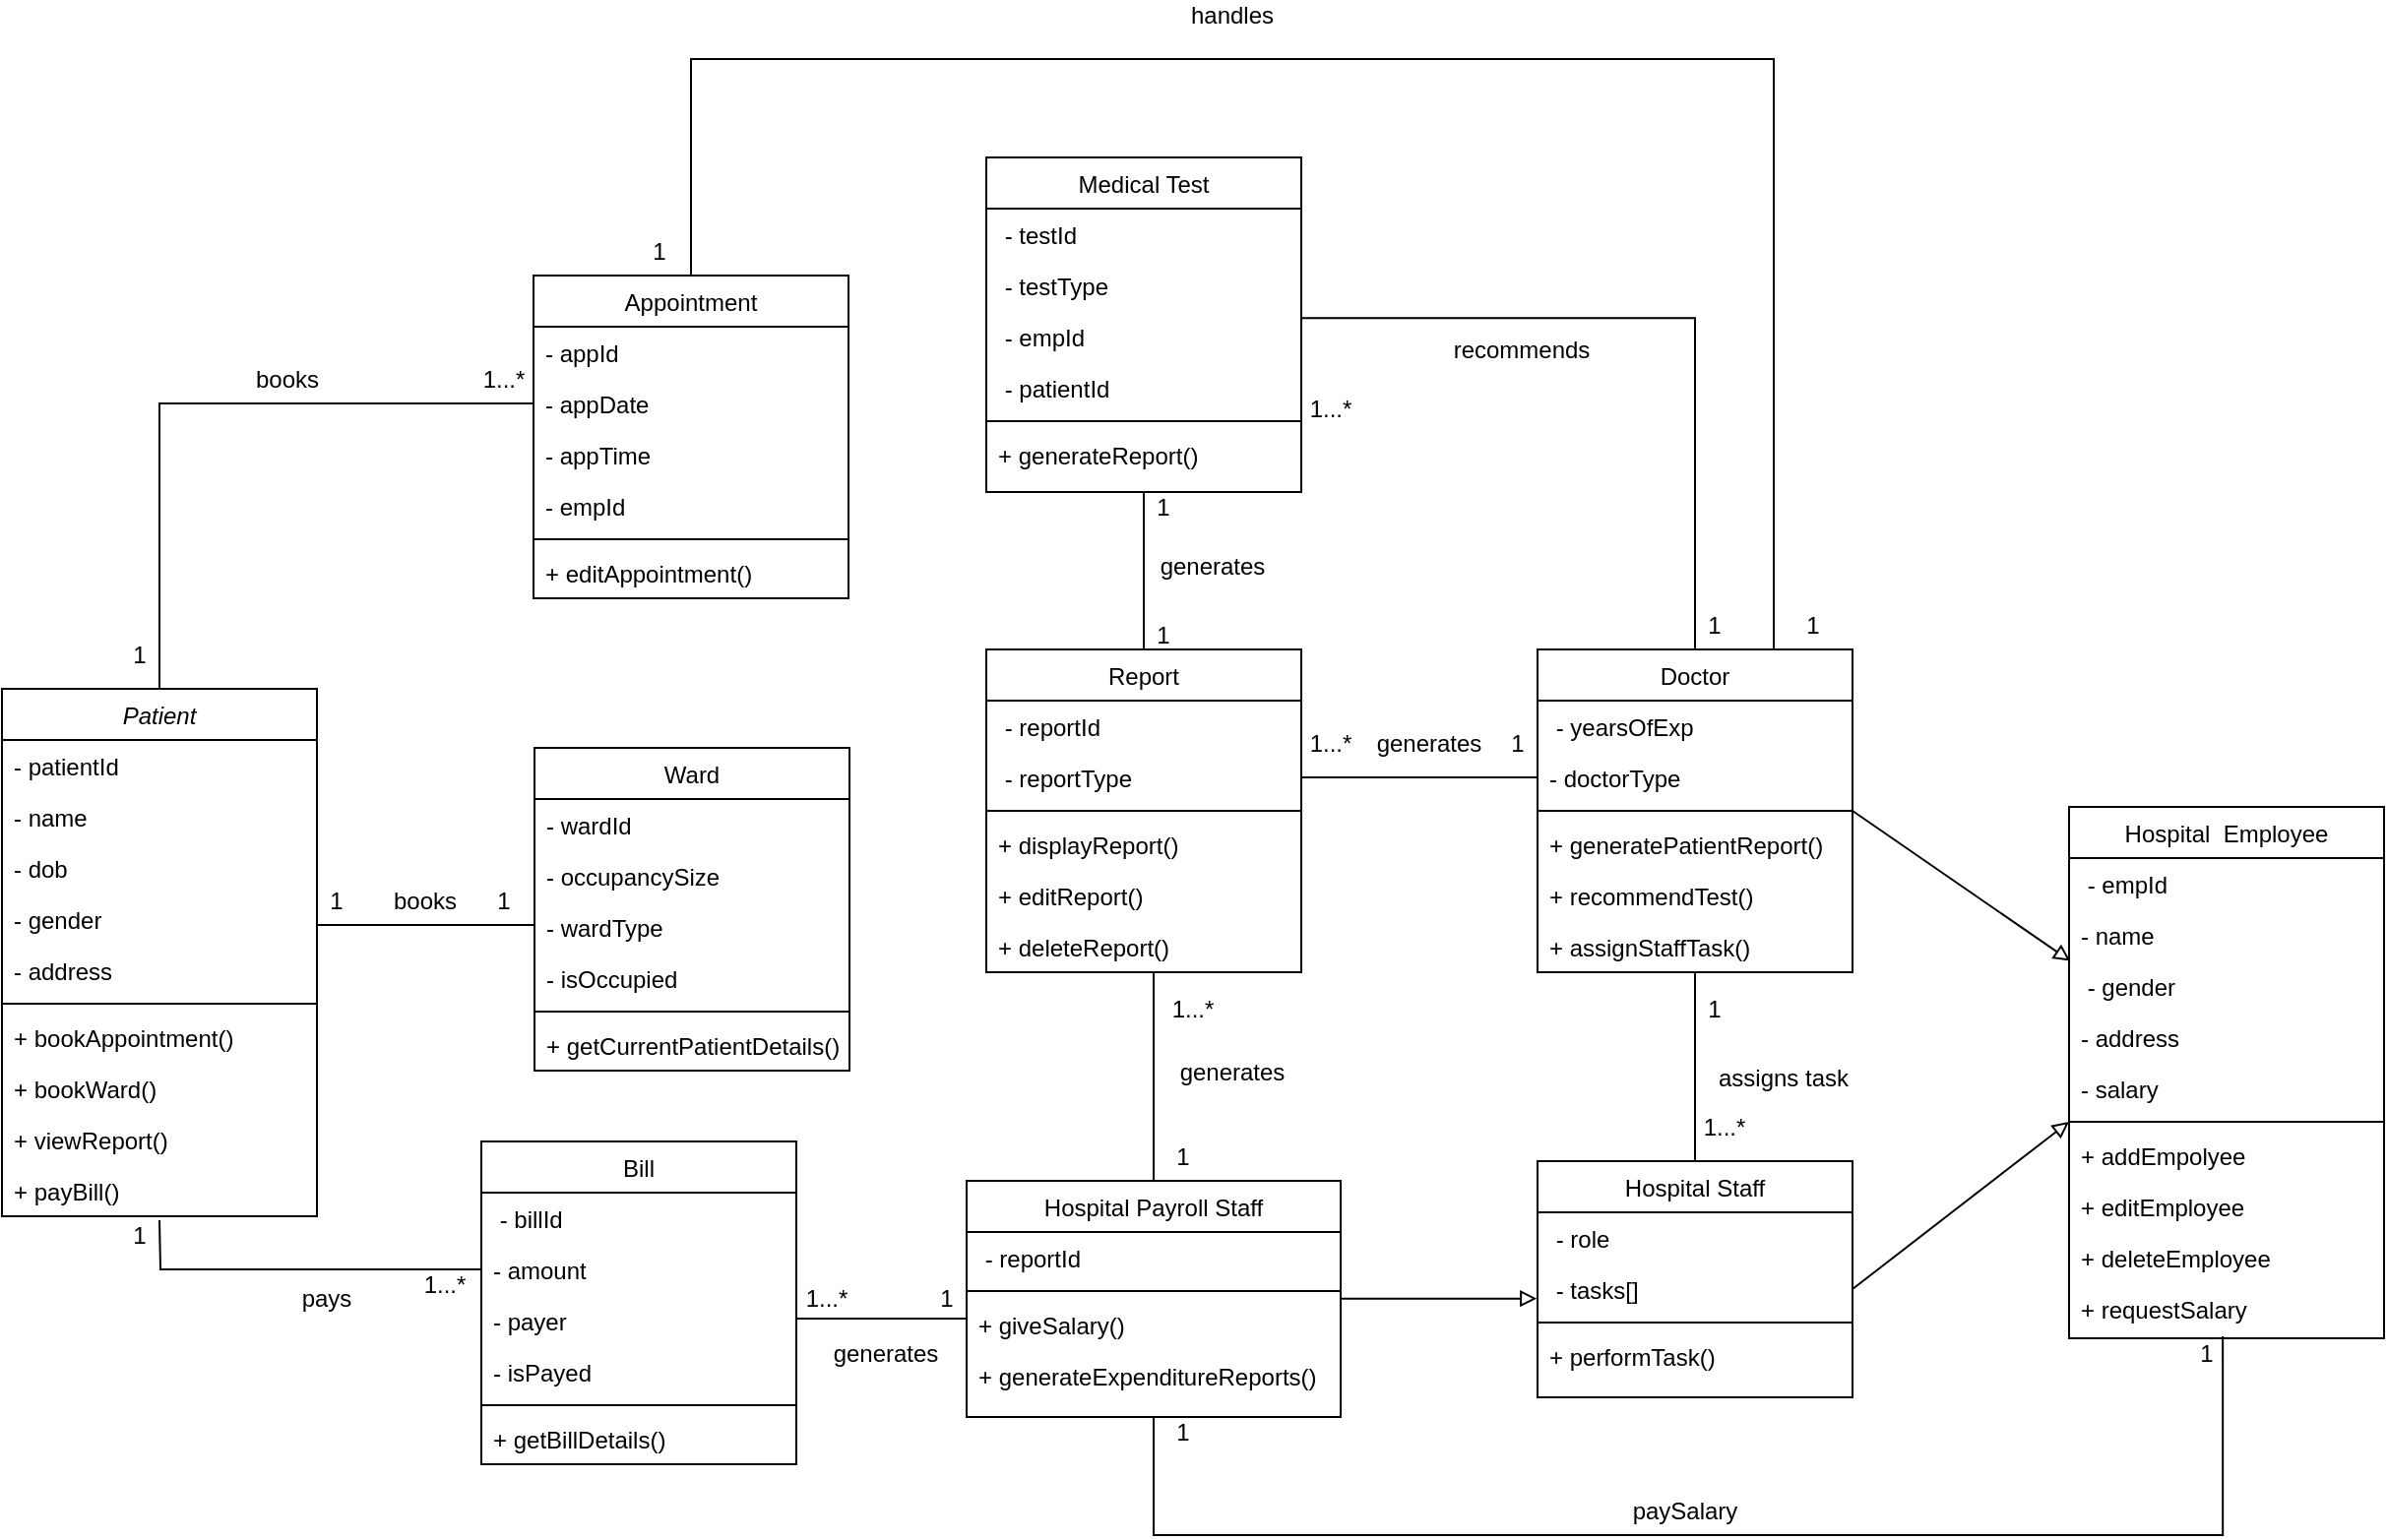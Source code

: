 <mxfile version="19.0.3" type="device"><diagram id="C5RBs43oDa-KdzZeNtuy" name="Page-1"><mxGraphModel dx="1221" dy="1933" grid="1" gridSize="10" guides="1" tooltips="1" connect="1" arrows="1" fold="1" page="1" pageScale="1" pageWidth="827" pageHeight="1169" math="0" shadow="0"><root><mxCell id="WIyWlLk6GJQsqaUBKTNV-0"/><mxCell id="WIyWlLk6GJQsqaUBKTNV-1" parent="WIyWlLk6GJQsqaUBKTNV-0"/><mxCell id="YgAnvB1Ti10uKO-X6oO7-126" value="" style="edgeStyle=orthogonalEdgeStyle;rounded=0;orthogonalLoop=1;jettySize=auto;html=1;endArrow=none;endFill=0;entryX=0;entryY=0.5;entryDx=0;entryDy=0;" parent="WIyWlLk6GJQsqaUBKTNV-1" source="zkfFHV4jXpPFQw0GAbJ--0" target="YgAnvB1Ti10uKO-X6oO7-118" edge="1"><mxGeometry relative="1" as="geometry"><mxPoint x="150.0" y="-94" as="targetPoint"/></mxGeometry></mxCell><mxCell id="zkfFHV4jXpPFQw0GAbJ--0" value="Patient" style="swimlane;fontStyle=2;align=center;verticalAlign=top;childLayout=stackLayout;horizontal=1;startSize=26;horizontalStack=0;resizeParent=1;resizeLast=0;collapsible=1;marginBottom=0;rounded=0;shadow=0;strokeWidth=1;" parent="WIyWlLk6GJQsqaUBKTNV-1" vertex="1"><mxGeometry x="70" y="90" width="160" height="268" as="geometry"><mxRectangle x="230" y="140" width="160" height="26" as="alternateBounds"/></mxGeometry></mxCell><mxCell id="zkfFHV4jXpPFQw0GAbJ--1" value="- patientId" style="text;align=left;verticalAlign=top;spacingLeft=4;spacingRight=4;overflow=hidden;rotatable=0;points=[[0,0.5],[1,0.5]];portConstraint=eastwest;" parent="zkfFHV4jXpPFQw0GAbJ--0" vertex="1"><mxGeometry y="26" width="160" height="26" as="geometry"/></mxCell><mxCell id="zkfFHV4jXpPFQw0GAbJ--2" value="- name" style="text;align=left;verticalAlign=top;spacingLeft=4;spacingRight=4;overflow=hidden;rotatable=0;points=[[0,0.5],[1,0.5]];portConstraint=eastwest;rounded=0;shadow=0;html=0;" parent="zkfFHV4jXpPFQw0GAbJ--0" vertex="1"><mxGeometry y="52" width="160" height="26" as="geometry"/></mxCell><mxCell id="zkfFHV4jXpPFQw0GAbJ--3" value="- dob" style="text;align=left;verticalAlign=top;spacingLeft=4;spacingRight=4;overflow=hidden;rotatable=0;points=[[0,0.5],[1,0.5]];portConstraint=eastwest;rounded=0;shadow=0;html=0;" parent="zkfFHV4jXpPFQw0GAbJ--0" vertex="1"><mxGeometry y="78" width="160" height="26" as="geometry"/></mxCell><mxCell id="YgAnvB1Ti10uKO-X6oO7-41" value="- gender" style="text;align=left;verticalAlign=top;spacingLeft=4;spacingRight=4;overflow=hidden;rotatable=0;points=[[0,0.5],[1,0.5]];portConstraint=eastwest;rounded=0;shadow=0;html=0;" parent="zkfFHV4jXpPFQw0GAbJ--0" vertex="1"><mxGeometry y="104" width="160" height="26" as="geometry"/></mxCell><mxCell id="YgAnvB1Ti10uKO-X6oO7-42" value="- address" style="text;align=left;verticalAlign=top;spacingLeft=4;spacingRight=4;overflow=hidden;rotatable=0;points=[[0,0.5],[1,0.5]];portConstraint=eastwest;rounded=0;shadow=0;html=0;" parent="zkfFHV4jXpPFQw0GAbJ--0" vertex="1"><mxGeometry y="130" width="160" height="26" as="geometry"/></mxCell><mxCell id="zkfFHV4jXpPFQw0GAbJ--4" value="" style="line;html=1;strokeWidth=1;align=left;verticalAlign=middle;spacingTop=-1;spacingLeft=3;spacingRight=3;rotatable=0;labelPosition=right;points=[];portConstraint=eastwest;" parent="zkfFHV4jXpPFQw0GAbJ--0" vertex="1"><mxGeometry y="156" width="160" height="8" as="geometry"/></mxCell><mxCell id="zkfFHV4jXpPFQw0GAbJ--5" value="+ bookAppointment()" style="text;align=left;verticalAlign=top;spacingLeft=4;spacingRight=4;overflow=hidden;rotatable=0;points=[[0,0.5],[1,0.5]];portConstraint=eastwest;" parent="zkfFHV4jXpPFQw0GAbJ--0" vertex="1"><mxGeometry y="164" width="160" height="26" as="geometry"/></mxCell><mxCell id="YgAnvB1Ti10uKO-X6oO7-43" value="+ bookWard()" style="text;align=left;verticalAlign=top;spacingLeft=4;spacingRight=4;overflow=hidden;rotatable=0;points=[[0,0.5],[1,0.5]];portConstraint=eastwest;" parent="zkfFHV4jXpPFQw0GAbJ--0" vertex="1"><mxGeometry y="190" width="160" height="26" as="geometry"/></mxCell><mxCell id="YgAnvB1Ti10uKO-X6oO7-44" value="+ viewReport()" style="text;align=left;verticalAlign=top;spacingLeft=4;spacingRight=4;overflow=hidden;rotatable=0;points=[[0,0.5],[1,0.5]];portConstraint=eastwest;" parent="zkfFHV4jXpPFQw0GAbJ--0" vertex="1"><mxGeometry y="216" width="160" height="26" as="geometry"/></mxCell><mxCell id="YgAnvB1Ti10uKO-X6oO7-45" value="+ payBill()" style="text;align=left;verticalAlign=top;spacingLeft=4;spacingRight=4;overflow=hidden;rotatable=0;points=[[0,0.5],[1,0.5]];portConstraint=eastwest;" parent="zkfFHV4jXpPFQw0GAbJ--0" vertex="1"><mxGeometry y="242" width="160" height="26" as="geometry"/></mxCell><mxCell id="zkfFHV4jXpPFQw0GAbJ--13" value="Ward" style="swimlane;fontStyle=0;align=center;verticalAlign=top;childLayout=stackLayout;horizontal=1;startSize=26;horizontalStack=0;resizeParent=1;resizeLast=0;collapsible=1;marginBottom=0;rounded=0;shadow=0;strokeWidth=1;" parent="WIyWlLk6GJQsqaUBKTNV-1" vertex="1"><mxGeometry x="340.5" y="120" width="160" height="164" as="geometry"><mxRectangle x="340" y="380" width="170" height="26" as="alternateBounds"/></mxGeometry></mxCell><mxCell id="YgAnvB1Ti10uKO-X6oO7-46" value="- wardId" style="text;align=left;verticalAlign=top;spacingLeft=4;spacingRight=4;overflow=hidden;rotatable=0;points=[[0,0.5],[1,0.5]];portConstraint=eastwest;" parent="zkfFHV4jXpPFQw0GAbJ--13" vertex="1"><mxGeometry y="26" width="160" height="26" as="geometry"/></mxCell><mxCell id="zkfFHV4jXpPFQw0GAbJ--14" value="- occupancySize" style="text;align=left;verticalAlign=top;spacingLeft=4;spacingRight=4;overflow=hidden;rotatable=0;points=[[0,0.5],[1,0.5]];portConstraint=eastwest;" parent="zkfFHV4jXpPFQw0GAbJ--13" vertex="1"><mxGeometry y="52" width="160" height="26" as="geometry"/></mxCell><mxCell id="YgAnvB1Ti10uKO-X6oO7-47" value="- wardType" style="text;align=left;verticalAlign=top;spacingLeft=4;spacingRight=4;overflow=hidden;rotatable=0;points=[[0,0.5],[1,0.5]];portConstraint=eastwest;" parent="zkfFHV4jXpPFQw0GAbJ--13" vertex="1"><mxGeometry y="78" width="160" height="26" as="geometry"/></mxCell><mxCell id="YgAnvB1Ti10uKO-X6oO7-48" value="- isOccupied" style="text;align=left;verticalAlign=top;spacingLeft=4;spacingRight=4;overflow=hidden;rotatable=0;points=[[0,0.5],[1,0.5]];portConstraint=eastwest;" parent="zkfFHV4jXpPFQw0GAbJ--13" vertex="1"><mxGeometry y="104" width="160" height="26" as="geometry"/></mxCell><mxCell id="zkfFHV4jXpPFQw0GAbJ--15" value="" style="line;html=1;strokeWidth=1;align=left;verticalAlign=middle;spacingTop=-1;spacingLeft=3;spacingRight=3;rotatable=0;labelPosition=right;points=[];portConstraint=eastwest;" parent="zkfFHV4jXpPFQw0GAbJ--13" vertex="1"><mxGeometry y="130" width="160" height="8" as="geometry"/></mxCell><mxCell id="YgAnvB1Ti10uKO-X6oO7-49" value="+ getCurrentPatientDetails()" style="text;align=left;verticalAlign=top;spacingLeft=4;spacingRight=4;overflow=hidden;rotatable=0;points=[[0,0.5],[1,0.5]];portConstraint=eastwest;" parent="zkfFHV4jXpPFQw0GAbJ--13" vertex="1"><mxGeometry y="138" width="160" height="26" as="geometry"/></mxCell><mxCell id="zkfFHV4jXpPFQw0GAbJ--17" value="Hospital  Employee" style="swimlane;fontStyle=0;align=center;verticalAlign=top;childLayout=stackLayout;horizontal=1;startSize=26;horizontalStack=0;resizeParent=1;resizeLast=0;collapsible=1;marginBottom=0;rounded=0;shadow=0;strokeWidth=1;" parent="WIyWlLk6GJQsqaUBKTNV-1" vertex="1"><mxGeometry x="1120" y="150" width="160" height="270" as="geometry"><mxRectangle x="550" y="140" width="160" height="26" as="alternateBounds"/></mxGeometry></mxCell><mxCell id="zkfFHV4jXpPFQw0GAbJ--18" value=" - empId" style="text;align=left;verticalAlign=top;spacingLeft=4;spacingRight=4;overflow=hidden;rotatable=0;points=[[0,0.5],[1,0.5]];portConstraint=eastwest;" parent="zkfFHV4jXpPFQw0GAbJ--17" vertex="1"><mxGeometry y="26" width="160" height="26" as="geometry"/></mxCell><mxCell id="zkfFHV4jXpPFQw0GAbJ--19" value="- name" style="text;align=left;verticalAlign=top;spacingLeft=4;spacingRight=4;overflow=hidden;rotatable=0;points=[[0,0.5],[1,0.5]];portConstraint=eastwest;rounded=0;shadow=0;html=0;" parent="zkfFHV4jXpPFQw0GAbJ--17" vertex="1"><mxGeometry y="52" width="160" height="26" as="geometry"/></mxCell><mxCell id="zkfFHV4jXpPFQw0GAbJ--20" value=" - gender" style="text;align=left;verticalAlign=top;spacingLeft=4;spacingRight=4;overflow=hidden;rotatable=0;points=[[0,0.5],[1,0.5]];portConstraint=eastwest;rounded=0;shadow=0;html=0;" parent="zkfFHV4jXpPFQw0GAbJ--17" vertex="1"><mxGeometry y="78" width="160" height="26" as="geometry"/></mxCell><mxCell id="zkfFHV4jXpPFQw0GAbJ--21" value="- address" style="text;align=left;verticalAlign=top;spacingLeft=4;spacingRight=4;overflow=hidden;rotatable=0;points=[[0,0.5],[1,0.5]];portConstraint=eastwest;rounded=0;shadow=0;html=0;" parent="zkfFHV4jXpPFQw0GAbJ--17" vertex="1"><mxGeometry y="104" width="160" height="26" as="geometry"/></mxCell><mxCell id="zkfFHV4jXpPFQw0GAbJ--22" value="- salary" style="text;align=left;verticalAlign=top;spacingLeft=4;spacingRight=4;overflow=hidden;rotatable=0;points=[[0,0.5],[1,0.5]];portConstraint=eastwest;rounded=0;shadow=0;html=0;" parent="zkfFHV4jXpPFQw0GAbJ--17" vertex="1"><mxGeometry y="130" width="160" height="26" as="geometry"/></mxCell><mxCell id="zkfFHV4jXpPFQw0GAbJ--23" value="" style="line;html=1;strokeWidth=1;align=left;verticalAlign=middle;spacingTop=-1;spacingLeft=3;spacingRight=3;rotatable=0;labelPosition=right;points=[];portConstraint=eastwest;" parent="zkfFHV4jXpPFQw0GAbJ--17" vertex="1"><mxGeometry y="156" width="160" height="8" as="geometry"/></mxCell><mxCell id="zkfFHV4jXpPFQw0GAbJ--24" value="+ addEmpolyee" style="text;align=left;verticalAlign=top;spacingLeft=4;spacingRight=4;overflow=hidden;rotatable=0;points=[[0,0.5],[1,0.5]];portConstraint=eastwest;" parent="zkfFHV4jXpPFQw0GAbJ--17" vertex="1"><mxGeometry y="164" width="160" height="26" as="geometry"/></mxCell><mxCell id="zkfFHV4jXpPFQw0GAbJ--25" value="+ editEmployee" style="text;align=left;verticalAlign=top;spacingLeft=4;spacingRight=4;overflow=hidden;rotatable=0;points=[[0,0.5],[1,0.5]];portConstraint=eastwest;" parent="zkfFHV4jXpPFQw0GAbJ--17" vertex="1"><mxGeometry y="190" width="160" height="26" as="geometry"/></mxCell><mxCell id="YgAnvB1Ti10uKO-X6oO7-36" value="+ deleteEmployee" style="text;align=left;verticalAlign=top;spacingLeft=4;spacingRight=4;overflow=hidden;rotatable=0;points=[[0,0.5],[1,0.5]];portConstraint=eastwest;" parent="zkfFHV4jXpPFQw0GAbJ--17" vertex="1"><mxGeometry y="216" width="160" height="26" as="geometry"/></mxCell><mxCell id="YgAnvB1Ti10uKO-X6oO7-38" value="+ requestSalary" style="text;align=left;verticalAlign=top;spacingLeft=4;spacingRight=4;overflow=hidden;rotatable=0;points=[[0,0.5],[1,0.5]];portConstraint=eastwest;" parent="zkfFHV4jXpPFQw0GAbJ--17" vertex="1"><mxGeometry y="242" width="160" height="26" as="geometry"/></mxCell><mxCell id="YgAnvB1Ti10uKO-X6oO7-98" value="" style="edgeStyle=orthogonalEdgeStyle;rounded=0;orthogonalLoop=1;jettySize=auto;html=1;endArrow=none;endFill=0;" parent="WIyWlLk6GJQsqaUBKTNV-1" source="YgAnvB1Ti10uKO-X6oO7-3" target="YgAnvB1Ti10uKO-X6oO7-39" edge="1"><mxGeometry relative="1" as="geometry"><Array as="points"><mxPoint x="655" y="260"/><mxPoint x="655" y="260"/></Array></mxGeometry></mxCell><mxCell id="MlIe_4cDWkA6PB7lQuwm-5" value="" style="edgeStyle=orthogonalEdgeStyle;rounded=0;orthogonalLoop=1;jettySize=auto;html=1;entryX=0.488;entryY=1.038;entryDx=0;entryDy=0;entryPerimeter=0;endArrow=none;endFill=0;" edge="1" parent="WIyWlLk6GJQsqaUBKTNV-1" source="YgAnvB1Ti10uKO-X6oO7-3" target="YgAnvB1Ti10uKO-X6oO7-38"><mxGeometry relative="1" as="geometry"><mxPoint x="655" y="540" as="targetPoint"/><Array as="points"><mxPoint x="655" y="520"/><mxPoint x="1198" y="520"/></Array></mxGeometry></mxCell><mxCell id="YgAnvB1Ti10uKO-X6oO7-3" value="Hospital Payroll Staff" style="swimlane;fontStyle=0;align=center;verticalAlign=top;childLayout=stackLayout;horizontal=1;startSize=26;horizontalStack=0;resizeParent=1;resizeLast=0;collapsible=1;marginBottom=0;rounded=0;shadow=0;strokeWidth=1;" parent="WIyWlLk6GJQsqaUBKTNV-1" vertex="1"><mxGeometry x="560" y="340" width="190" height="120" as="geometry"><mxRectangle x="130" y="380" width="160" height="26" as="alternateBounds"/></mxGeometry></mxCell><mxCell id="YgAnvB1Ti10uKO-X6oO7-4" value=" - reportId" style="text;align=left;verticalAlign=top;spacingLeft=4;spacingRight=4;overflow=hidden;rotatable=0;points=[[0,0.5],[1,0.5]];portConstraint=eastwest;" parent="YgAnvB1Ti10uKO-X6oO7-3" vertex="1"><mxGeometry y="26" width="190" height="26" as="geometry"/></mxCell><mxCell id="YgAnvB1Ti10uKO-X6oO7-6" value="" style="line;html=1;strokeWidth=1;align=left;verticalAlign=middle;spacingTop=-1;spacingLeft=3;spacingRight=3;rotatable=0;labelPosition=right;points=[];portConstraint=eastwest;" parent="YgAnvB1Ti10uKO-X6oO7-3" vertex="1"><mxGeometry y="52" width="190" height="8" as="geometry"/></mxCell><mxCell id="YgAnvB1Ti10uKO-X6oO7-7" value="+ giveSalary()" style="text;align=left;verticalAlign=top;spacingLeft=4;spacingRight=4;overflow=hidden;rotatable=0;points=[[0,0.5],[1,0.5]];portConstraint=eastwest;fontStyle=0" parent="YgAnvB1Ti10uKO-X6oO7-3" vertex="1"><mxGeometry y="60" width="190" height="26" as="geometry"/></mxCell><mxCell id="YgAnvB1Ti10uKO-X6oO7-8" value="+ generateExpenditureReports()" style="text;align=left;verticalAlign=top;spacingLeft=4;spacingRight=4;overflow=hidden;rotatable=0;points=[[0,0.5],[1,0.5]];portConstraint=eastwest;" parent="YgAnvB1Ti10uKO-X6oO7-3" vertex="1"><mxGeometry y="86" width="190" height="26" as="geometry"/></mxCell><mxCell id="YgAnvB1Ti10uKO-X6oO7-12" value="Report" style="swimlane;fontStyle=0;align=center;verticalAlign=top;childLayout=stackLayout;horizontal=1;startSize=26;horizontalStack=0;resizeParent=1;resizeLast=0;collapsible=1;marginBottom=0;rounded=0;shadow=0;strokeWidth=1;" parent="WIyWlLk6GJQsqaUBKTNV-1" vertex="1"><mxGeometry x="570" y="70" width="160" height="164" as="geometry"><mxRectangle x="130" y="380" width="160" height="26" as="alternateBounds"/></mxGeometry></mxCell><mxCell id="YgAnvB1Ti10uKO-X6oO7-13" value=" - reportId" style="text;align=left;verticalAlign=top;spacingLeft=4;spacingRight=4;overflow=hidden;rotatable=0;points=[[0,0.5],[1,0.5]];portConstraint=eastwest;" parent="YgAnvB1Ti10uKO-X6oO7-12" vertex="1"><mxGeometry y="26" width="160" height="26" as="geometry"/></mxCell><mxCell id="YgAnvB1Ti10uKO-X6oO7-40" value=" - reportType" style="text;align=left;verticalAlign=top;spacingLeft=4;spacingRight=4;overflow=hidden;rotatable=0;points=[[0,0.5],[1,0.5]];portConstraint=eastwest;" parent="YgAnvB1Ti10uKO-X6oO7-12" vertex="1"><mxGeometry y="52" width="160" height="26" as="geometry"/></mxCell><mxCell id="YgAnvB1Ti10uKO-X6oO7-15" value="" style="line;html=1;strokeWidth=1;align=left;verticalAlign=middle;spacingTop=-1;spacingLeft=3;spacingRight=3;rotatable=0;labelPosition=right;points=[];portConstraint=eastwest;" parent="YgAnvB1Ti10uKO-X6oO7-12" vertex="1"><mxGeometry y="78" width="160" height="8" as="geometry"/></mxCell><mxCell id="YgAnvB1Ti10uKO-X6oO7-16" value="+ displayReport()" style="text;align=left;verticalAlign=top;spacingLeft=4;spacingRight=4;overflow=hidden;rotatable=0;points=[[0,0.5],[1,0.5]];portConstraint=eastwest;fontStyle=0" parent="YgAnvB1Ti10uKO-X6oO7-12" vertex="1"><mxGeometry y="86" width="160" height="26" as="geometry"/></mxCell><mxCell id="YgAnvB1Ti10uKO-X6oO7-17" value="+ editReport()" style="text;align=left;verticalAlign=top;spacingLeft=4;spacingRight=4;overflow=hidden;rotatable=0;points=[[0,0.5],[1,0.5]];portConstraint=eastwest;" parent="YgAnvB1Ti10uKO-X6oO7-12" vertex="1"><mxGeometry y="112" width="160" height="26" as="geometry"/></mxCell><mxCell id="YgAnvB1Ti10uKO-X6oO7-39" value="+ deleteReport()" style="text;align=left;verticalAlign=top;spacingLeft=4;spacingRight=4;overflow=hidden;rotatable=0;points=[[0,0.5],[1,0.5]];portConstraint=eastwest;" parent="YgAnvB1Ti10uKO-X6oO7-12" vertex="1"><mxGeometry y="138" width="160" height="26" as="geometry"/></mxCell><mxCell id="YgAnvB1Ti10uKO-X6oO7-18" value="Bill" style="swimlane;fontStyle=0;align=center;verticalAlign=top;childLayout=stackLayout;horizontal=1;startSize=26;horizontalStack=0;resizeParent=1;resizeLast=0;collapsible=1;marginBottom=0;rounded=0;shadow=0;strokeWidth=1;" parent="WIyWlLk6GJQsqaUBKTNV-1" vertex="1"><mxGeometry x="313.5" y="320" width="160" height="164" as="geometry"><mxRectangle x="130" y="380" width="160" height="26" as="alternateBounds"/></mxGeometry></mxCell><mxCell id="YgAnvB1Ti10uKO-X6oO7-19" value=" - billId" style="text;align=left;verticalAlign=top;spacingLeft=4;spacingRight=4;overflow=hidden;rotatable=0;points=[[0,0.5],[1,0.5]];portConstraint=eastwest;" parent="YgAnvB1Ti10uKO-X6oO7-18" vertex="1"><mxGeometry y="26" width="160" height="26" as="geometry"/></mxCell><mxCell id="YgAnvB1Ti10uKO-X6oO7-20" value="- amount" style="text;align=left;verticalAlign=top;spacingLeft=4;spacingRight=4;overflow=hidden;rotatable=0;points=[[0,0.5],[1,0.5]];portConstraint=eastwest;rounded=0;shadow=0;html=0;" parent="YgAnvB1Ti10uKO-X6oO7-18" vertex="1"><mxGeometry y="52" width="160" height="26" as="geometry"/></mxCell><mxCell id="YgAnvB1Ti10uKO-X6oO7-51" value="- payer" style="text;align=left;verticalAlign=top;spacingLeft=4;spacingRight=4;overflow=hidden;rotatable=0;points=[[0,0.5],[1,0.5]];portConstraint=eastwest;rounded=0;shadow=0;html=0;" parent="YgAnvB1Ti10uKO-X6oO7-18" vertex="1"><mxGeometry y="78" width="160" height="26" as="geometry"/></mxCell><mxCell id="YgAnvB1Ti10uKO-X6oO7-52" value="- isPayed" style="text;align=left;verticalAlign=top;spacingLeft=4;spacingRight=4;overflow=hidden;rotatable=0;points=[[0,0.5],[1,0.5]];portConstraint=eastwest;rounded=0;shadow=0;html=0;" parent="YgAnvB1Ti10uKO-X6oO7-18" vertex="1"><mxGeometry y="104" width="160" height="26" as="geometry"/></mxCell><mxCell id="YgAnvB1Ti10uKO-X6oO7-21" value="" style="line;html=1;strokeWidth=1;align=left;verticalAlign=middle;spacingTop=-1;spacingLeft=3;spacingRight=3;rotatable=0;labelPosition=right;points=[];portConstraint=eastwest;" parent="YgAnvB1Ti10uKO-X6oO7-18" vertex="1"><mxGeometry y="130" width="160" height="8" as="geometry"/></mxCell><mxCell id="YgAnvB1Ti10uKO-X6oO7-23" value="+ getBillDetails()" style="text;align=left;verticalAlign=top;spacingLeft=4;spacingRight=4;overflow=hidden;rotatable=0;points=[[0,0.5],[1,0.5]];portConstraint=eastwest;" parent="YgAnvB1Ti10uKO-X6oO7-18" vertex="1"><mxGeometry y="138" width="160" height="26" as="geometry"/></mxCell><mxCell id="YgAnvB1Ti10uKO-X6oO7-79" value="" style="edgeStyle=orthogonalEdgeStyle;rounded=0;orthogonalLoop=1;jettySize=auto;html=1;endArrow=none;endFill=0;entryX=0.999;entryY=0.139;entryDx=0;entryDy=0;entryPerimeter=0;" parent="WIyWlLk6GJQsqaUBKTNV-1" source="YgAnvB1Ti10uKO-X6oO7-24" target="YgAnvB1Ti10uKO-X6oO7-60" edge="1"><mxGeometry relative="1" as="geometry"><mxPoint x="890" y="-52" as="targetPoint"/></mxGeometry></mxCell><mxCell id="YgAnvB1Ti10uKO-X6oO7-87" value="" style="edgeStyle=orthogonalEdgeStyle;rounded=0;orthogonalLoop=1;jettySize=auto;html=1;endArrow=none;endFill=0;entryX=0.5;entryY=0;entryDx=0;entryDy=0;" parent="WIyWlLk6GJQsqaUBKTNV-1" source="YgAnvB1Ti10uKO-X6oO7-24" target="YgAnvB1Ti10uKO-X6oO7-30" edge="1"><mxGeometry relative="1" as="geometry"/></mxCell><mxCell id="YgAnvB1Ti10uKO-X6oO7-24" value="Doctor" style="swimlane;fontStyle=0;align=center;verticalAlign=top;childLayout=stackLayout;horizontal=1;startSize=26;horizontalStack=0;resizeParent=1;resizeLast=0;collapsible=1;marginBottom=0;rounded=0;shadow=0;strokeWidth=1;" parent="WIyWlLk6GJQsqaUBKTNV-1" vertex="1"><mxGeometry x="850" y="70" width="160" height="164" as="geometry"><mxRectangle x="130" y="380" width="160" height="26" as="alternateBounds"/></mxGeometry></mxCell><mxCell id="YgAnvB1Ti10uKO-X6oO7-25" value=" - yearsOfExp" style="text;align=left;verticalAlign=top;spacingLeft=4;spacingRight=4;overflow=hidden;rotatable=0;points=[[0,0.5],[1,0.5]];portConstraint=eastwest;" parent="YgAnvB1Ti10uKO-X6oO7-24" vertex="1"><mxGeometry y="26" width="160" height="26" as="geometry"/></mxCell><mxCell id="YgAnvB1Ti10uKO-X6oO7-26" value="- doctorType" style="text;align=left;verticalAlign=top;spacingLeft=4;spacingRight=4;overflow=hidden;rotatable=0;points=[[0,0.5],[1,0.5]];portConstraint=eastwest;rounded=0;shadow=0;html=0;" parent="YgAnvB1Ti10uKO-X6oO7-24" vertex="1"><mxGeometry y="52" width="160" height="26" as="geometry"/></mxCell><mxCell id="YgAnvB1Ti10uKO-X6oO7-27" value="" style="line;html=1;strokeWidth=1;align=left;verticalAlign=middle;spacingTop=-1;spacingLeft=3;spacingRight=3;rotatable=0;labelPosition=right;points=[];portConstraint=eastwest;" parent="YgAnvB1Ti10uKO-X6oO7-24" vertex="1"><mxGeometry y="78" width="160" height="8" as="geometry"/></mxCell><mxCell id="YgAnvB1Ti10uKO-X6oO7-28" value="+ generatePatientReport() " style="text;align=left;verticalAlign=top;spacingLeft=4;spacingRight=4;overflow=hidden;rotatable=0;points=[[0,0.5],[1,0.5]];portConstraint=eastwest;fontStyle=0" parent="YgAnvB1Ti10uKO-X6oO7-24" vertex="1"><mxGeometry y="86" width="160" height="26" as="geometry"/></mxCell><mxCell id="YgAnvB1Ti10uKO-X6oO7-62" value="+ recommendTest()" style="text;align=left;verticalAlign=top;spacingLeft=4;spacingRight=4;overflow=hidden;rotatable=0;points=[[0,0.5],[1,0.5]];portConstraint=eastwest;" parent="YgAnvB1Ti10uKO-X6oO7-24" vertex="1"><mxGeometry y="112" width="160" height="26" as="geometry"/></mxCell><mxCell id="YgAnvB1Ti10uKO-X6oO7-29" value="+ assignStaffTask()" style="text;align=left;verticalAlign=top;spacingLeft=4;spacingRight=4;overflow=hidden;rotatable=0;points=[[0,0.5],[1,0.5]];portConstraint=eastwest;" parent="YgAnvB1Ti10uKO-X6oO7-24" vertex="1"><mxGeometry y="138" width="160" height="26" as="geometry"/></mxCell><mxCell id="YgAnvB1Ti10uKO-X6oO7-30" value="Hospital Staff" style="swimlane;fontStyle=0;align=center;verticalAlign=top;childLayout=stackLayout;horizontal=1;startSize=26;horizontalStack=0;resizeParent=1;resizeLast=0;collapsible=1;marginBottom=0;rounded=0;shadow=0;strokeWidth=1;" parent="WIyWlLk6GJQsqaUBKTNV-1" vertex="1"><mxGeometry x="850" y="330" width="160" height="120" as="geometry"><mxRectangle x="130" y="380" width="160" height="26" as="alternateBounds"/></mxGeometry></mxCell><mxCell id="YgAnvB1Ti10uKO-X6oO7-31" value=" - role" style="text;align=left;verticalAlign=top;spacingLeft=4;spacingRight=4;overflow=hidden;rotatable=0;points=[[0,0.5],[1,0.5]];portConstraint=eastwest;" parent="YgAnvB1Ti10uKO-X6oO7-30" vertex="1"><mxGeometry y="26" width="160" height="26" as="geometry"/></mxCell><mxCell id="YgAnvB1Ti10uKO-X6oO7-32" value=" - tasks[]" style="text;align=left;verticalAlign=top;spacingLeft=4;spacingRight=4;overflow=hidden;rotatable=0;points=[[0,0.5],[1,0.5]];portConstraint=eastwest;rounded=0;shadow=0;html=0;" parent="YgAnvB1Ti10uKO-X6oO7-30" vertex="1"><mxGeometry y="52" width="160" height="26" as="geometry"/></mxCell><mxCell id="YgAnvB1Ti10uKO-X6oO7-33" value="" style="line;html=1;strokeWidth=1;align=left;verticalAlign=middle;spacingTop=-1;spacingLeft=3;spacingRight=3;rotatable=0;labelPosition=right;points=[];portConstraint=eastwest;" parent="YgAnvB1Ti10uKO-X6oO7-30" vertex="1"><mxGeometry y="78" width="160" height="8" as="geometry"/></mxCell><mxCell id="YgAnvB1Ti10uKO-X6oO7-34" value="+ performTask()" style="text;align=left;verticalAlign=top;spacingLeft=4;spacingRight=4;overflow=hidden;rotatable=0;points=[[0,0.5],[1,0.5]];portConstraint=eastwest;fontStyle=0" parent="YgAnvB1Ti10uKO-X6oO7-30" vertex="1"><mxGeometry y="86" width="160" height="26" as="geometry"/></mxCell><mxCell id="YgAnvB1Ti10uKO-X6oO7-103" value="" style="edgeStyle=orthogonalEdgeStyle;rounded=0;orthogonalLoop=1;jettySize=auto;html=1;endArrow=none;endFill=0;" parent="WIyWlLk6GJQsqaUBKTNV-1" source="YgAnvB1Ti10uKO-X6oO7-53" edge="1"><mxGeometry relative="1" as="geometry"><mxPoint x="650" y="70" as="targetPoint"/><Array as="points"><mxPoint x="650" y="60"/><mxPoint x="650" y="60"/></Array></mxGeometry></mxCell><mxCell id="YgAnvB1Ti10uKO-X6oO7-53" value="Medical Test" style="swimlane;fontStyle=0;align=center;verticalAlign=top;childLayout=stackLayout;horizontal=1;startSize=26;horizontalStack=0;resizeParent=1;resizeLast=0;collapsible=1;marginBottom=0;rounded=0;shadow=0;strokeWidth=1;" parent="WIyWlLk6GJQsqaUBKTNV-1" vertex="1"><mxGeometry x="570" y="-180" width="160" height="170" as="geometry"><mxRectangle x="130" y="380" width="160" height="26" as="alternateBounds"/></mxGeometry></mxCell><mxCell id="YgAnvB1Ti10uKO-X6oO7-54" value=" - testId" style="text;align=left;verticalAlign=top;spacingLeft=4;spacingRight=4;overflow=hidden;rotatable=0;points=[[0,0.5],[1,0.5]];portConstraint=eastwest;" parent="YgAnvB1Ti10uKO-X6oO7-53" vertex="1"><mxGeometry y="26" width="160" height="26" as="geometry"/></mxCell><mxCell id="YgAnvB1Ti10uKO-X6oO7-55" value=" - testType" style="text;align=left;verticalAlign=top;spacingLeft=4;spacingRight=4;overflow=hidden;rotatable=0;points=[[0,0.5],[1,0.5]];portConstraint=eastwest;" parent="YgAnvB1Ti10uKO-X6oO7-53" vertex="1"><mxGeometry y="52" width="160" height="26" as="geometry"/></mxCell><mxCell id="YgAnvB1Ti10uKO-X6oO7-60" value=" - empId" style="text;align=left;verticalAlign=top;spacingLeft=4;spacingRight=4;overflow=hidden;rotatable=0;points=[[0,0.5],[1,0.5]];portConstraint=eastwest;" parent="YgAnvB1Ti10uKO-X6oO7-53" vertex="1"><mxGeometry y="78" width="160" height="26" as="geometry"/></mxCell><mxCell id="YgAnvB1Ti10uKO-X6oO7-61" value=" - patientId" style="text;align=left;verticalAlign=top;spacingLeft=4;spacingRight=4;overflow=hidden;rotatable=0;points=[[0,0.5],[1,0.5]];portConstraint=eastwest;" parent="YgAnvB1Ti10uKO-X6oO7-53" vertex="1"><mxGeometry y="104" width="160" height="26" as="geometry"/></mxCell><mxCell id="YgAnvB1Ti10uKO-X6oO7-56" value="" style="line;html=1;strokeWidth=1;align=left;verticalAlign=middle;spacingTop=-1;spacingLeft=3;spacingRight=3;rotatable=0;labelPosition=right;points=[];portConstraint=eastwest;" parent="YgAnvB1Ti10uKO-X6oO7-53" vertex="1"><mxGeometry y="130" width="160" height="8" as="geometry"/></mxCell><mxCell id="YgAnvB1Ti10uKO-X6oO7-57" value="+ generateReport()" style="text;align=left;verticalAlign=top;spacingLeft=4;spacingRight=4;overflow=hidden;rotatable=0;points=[[0,0.5],[1,0.5]];portConstraint=eastwest;fontStyle=0" parent="YgAnvB1Ti10uKO-X6oO7-53" vertex="1"><mxGeometry y="138" width="160" height="26" as="geometry"/></mxCell><mxCell id="YgAnvB1Ti10uKO-X6oO7-63" value="" style="endArrow=none;html=1;rounded=0;" parent="WIyWlLk6GJQsqaUBKTNV-1" edge="1"><mxGeometry width="50" height="50" relative="1" as="geometry"><mxPoint x="230" y="210" as="sourcePoint"/><mxPoint x="340" y="210" as="targetPoint"/></mxGeometry></mxCell><mxCell id="YgAnvB1Ti10uKO-X6oO7-64" value="1" style="text;html=1;strokeColor=none;fillColor=none;align=center;verticalAlign=middle;whiteSpace=wrap;rounded=0;" parent="WIyWlLk6GJQsqaUBKTNV-1" vertex="1"><mxGeometry x="230" y="190" width="20" height="15" as="geometry"/></mxCell><mxCell id="YgAnvB1Ti10uKO-X6oO7-66" value="books" style="text;html=1;strokeColor=none;fillColor=none;align=center;verticalAlign=middle;whiteSpace=wrap;rounded=0;" parent="WIyWlLk6GJQsqaUBKTNV-1" vertex="1"><mxGeometry x="270" y="190" width="30" height="15" as="geometry"/></mxCell><mxCell id="YgAnvB1Ti10uKO-X6oO7-68" value="" style="edgeStyle=orthogonalEdgeStyle;rounded=0;orthogonalLoop=1;jettySize=auto;html=1;endArrow=none;endFill=0;" parent="WIyWlLk6GJQsqaUBKTNV-1" target="YgAnvB1Ti10uKO-X6oO7-20" edge="1"><mxGeometry relative="1" as="geometry"><mxPoint x="150" y="360" as="sourcePoint"/></mxGeometry></mxCell><mxCell id="YgAnvB1Ti10uKO-X6oO7-69" value="1" style="text;html=1;strokeColor=none;fillColor=none;align=center;verticalAlign=middle;whiteSpace=wrap;rounded=0;" parent="WIyWlLk6GJQsqaUBKTNV-1" vertex="1"><mxGeometry x="130" y="360" width="20" height="15" as="geometry"/></mxCell><mxCell id="YgAnvB1Ti10uKO-X6oO7-71" value="1...*" style="text;html=1;strokeColor=none;fillColor=none;align=center;verticalAlign=middle;whiteSpace=wrap;rounded=0;" parent="WIyWlLk6GJQsqaUBKTNV-1" vertex="1"><mxGeometry x="280" y="385" width="30" height="15" as="geometry"/></mxCell><mxCell id="YgAnvB1Ti10uKO-X6oO7-72" value="pays" style="text;html=1;strokeColor=none;fillColor=none;align=center;verticalAlign=middle;whiteSpace=wrap;rounded=0;" parent="WIyWlLk6GJQsqaUBKTNV-1" vertex="1"><mxGeometry x="220" y="392.5" width="30" height="15" as="geometry"/></mxCell><mxCell id="YgAnvB1Ti10uKO-X6oO7-75" value="1" style="text;html=1;strokeColor=none;fillColor=none;align=center;verticalAlign=middle;whiteSpace=wrap;rounded=0;" parent="WIyWlLk6GJQsqaUBKTNV-1" vertex="1"><mxGeometry x="130" y="65" width="20" height="15" as="geometry"/></mxCell><mxCell id="YgAnvB1Ti10uKO-X6oO7-76" value="1" style="text;html=1;strokeColor=none;fillColor=none;align=center;verticalAlign=middle;whiteSpace=wrap;rounded=0;" parent="WIyWlLk6GJQsqaUBKTNV-1" vertex="1"><mxGeometry x="310" y="190" width="30" height="15" as="geometry"/></mxCell><mxCell id="YgAnvB1Ti10uKO-X6oO7-77" value="books" style="text;html=1;strokeColor=none;fillColor=none;align=center;verticalAlign=middle;whiteSpace=wrap;rounded=0;" parent="WIyWlLk6GJQsqaUBKTNV-1" vertex="1"><mxGeometry x="200" y="-75" width="30" height="15" as="geometry"/></mxCell><mxCell id="YgAnvB1Ti10uKO-X6oO7-80" value="1" style="text;html=1;strokeColor=none;fillColor=none;align=center;verticalAlign=middle;whiteSpace=wrap;rounded=0;" parent="WIyWlLk6GJQsqaUBKTNV-1" vertex="1"><mxGeometry x="930" y="50" width="20" height="15" as="geometry"/></mxCell><mxCell id="YgAnvB1Ti10uKO-X6oO7-81" value="1...*" style="text;html=1;strokeColor=none;fillColor=none;align=center;verticalAlign=middle;whiteSpace=wrap;rounded=0;" parent="WIyWlLk6GJQsqaUBKTNV-1" vertex="1"><mxGeometry x="730" y="-60" width="30" height="15" as="geometry"/></mxCell><mxCell id="YgAnvB1Ti10uKO-X6oO7-82" value="recommends" style="text;html=1;strokeColor=none;fillColor=none;align=center;verticalAlign=middle;whiteSpace=wrap;rounded=0;" parent="WIyWlLk6GJQsqaUBKTNV-1" vertex="1"><mxGeometry x="827" y="-90" width="30" height="15" as="geometry"/></mxCell><mxCell id="YgAnvB1Ti10uKO-X6oO7-83" value="" style="edgeStyle=orthogonalEdgeStyle;rounded=0;orthogonalLoop=1;jettySize=auto;html=1;endArrow=none;endFill=0;" parent="WIyWlLk6GJQsqaUBKTNV-1" source="YgAnvB1Ti10uKO-X6oO7-26" target="YgAnvB1Ti10uKO-X6oO7-40" edge="1"><mxGeometry relative="1" as="geometry"/></mxCell><mxCell id="YgAnvB1Ti10uKO-X6oO7-84" value="1" style="text;html=1;strokeColor=none;fillColor=none;align=center;verticalAlign=middle;whiteSpace=wrap;rounded=0;" parent="WIyWlLk6GJQsqaUBKTNV-1" vertex="1"><mxGeometry x="830" y="110" width="20" height="15" as="geometry"/></mxCell><mxCell id="YgAnvB1Ti10uKO-X6oO7-85" value="1...*" style="text;html=1;strokeColor=none;fillColor=none;align=center;verticalAlign=middle;whiteSpace=wrap;rounded=0;" parent="WIyWlLk6GJQsqaUBKTNV-1" vertex="1"><mxGeometry x="730" y="110" width="30" height="15" as="geometry"/></mxCell><mxCell id="YgAnvB1Ti10uKO-X6oO7-86" value="generates" style="text;html=1;strokeColor=none;fillColor=none;align=center;verticalAlign=middle;whiteSpace=wrap;rounded=0;" parent="WIyWlLk6GJQsqaUBKTNV-1" vertex="1"><mxGeometry x="780" y="110" width="30" height="15" as="geometry"/></mxCell><mxCell id="YgAnvB1Ti10uKO-X6oO7-88" value="1" style="text;html=1;strokeColor=none;fillColor=none;align=center;verticalAlign=middle;whiteSpace=wrap;rounded=0;" parent="WIyWlLk6GJQsqaUBKTNV-1" vertex="1"><mxGeometry x="930" y="245" width="20" height="15" as="geometry"/></mxCell><mxCell id="YgAnvB1Ti10uKO-X6oO7-91" value="1...*" style="text;html=1;strokeColor=none;fillColor=none;align=center;verticalAlign=middle;whiteSpace=wrap;rounded=0;" parent="WIyWlLk6GJQsqaUBKTNV-1" vertex="1"><mxGeometry x="930" y="305" width="30" height="15" as="geometry"/></mxCell><mxCell id="YgAnvB1Ti10uKO-X6oO7-92" value="assigns task" style="text;html=1;strokeColor=none;fillColor=none;align=center;verticalAlign=middle;whiteSpace=wrap;rounded=0;" parent="WIyWlLk6GJQsqaUBKTNV-1" vertex="1"><mxGeometry x="940" y="280" width="70" height="15" as="geometry"/></mxCell><mxCell id="YgAnvB1Ti10uKO-X6oO7-94" value="" style="endArrow=block;html=1;rounded=0;exitX=1;exitY=0.5;exitDx=0;exitDy=0;entryX=0.004;entryY=0.012;entryDx=0;entryDy=0;entryPerimeter=0;endFill=0;" parent="WIyWlLk6GJQsqaUBKTNV-1" source="YgAnvB1Ti10uKO-X6oO7-24" target="zkfFHV4jXpPFQw0GAbJ--20" edge="1"><mxGeometry width="50" height="50" relative="1" as="geometry"><mxPoint x="970" y="300" as="sourcePoint"/><mxPoint x="1020" y="250" as="targetPoint"/></mxGeometry></mxCell><mxCell id="YgAnvB1Ti10uKO-X6oO7-95" value="" style="endArrow=block;html=1;rounded=0;exitX=1;exitY=0.5;exitDx=0;exitDy=0;entryX=0;entryY=1.154;entryDx=0;entryDy=0;entryPerimeter=0;endFill=0;" parent="WIyWlLk6GJQsqaUBKTNV-1" source="YgAnvB1Ti10uKO-X6oO7-32" target="zkfFHV4jXpPFQw0GAbJ--22" edge="1"><mxGeometry width="50" height="50" relative="1" as="geometry"><mxPoint x="1020" y="162.0" as="sourcePoint"/><mxPoint x="1100.64" y="208.312" as="targetPoint"/></mxGeometry></mxCell><mxCell id="YgAnvB1Ti10uKO-X6oO7-96" value="" style="endArrow=block;html=1;rounded=0;exitX=1;exitY=-0.005;exitDx=0;exitDy=0;entryX=-0.002;entryY=0.687;entryDx=0;entryDy=0;endFill=0;exitPerimeter=0;entryPerimeter=0;" parent="WIyWlLk6GJQsqaUBKTNV-1" source="YgAnvB1Ti10uKO-X6oO7-7" target="YgAnvB1Ti10uKO-X6oO7-32" edge="1"><mxGeometry width="50" height="50" relative="1" as="geometry"><mxPoint x="1020" y="405.0" as="sourcePoint"/><mxPoint x="1130" y="320.004" as="targetPoint"/></mxGeometry></mxCell><mxCell id="YgAnvB1Ti10uKO-X6oO7-99" value="1" style="text;html=1;strokeColor=none;fillColor=none;align=center;verticalAlign=middle;whiteSpace=wrap;rounded=0;" parent="WIyWlLk6GJQsqaUBKTNV-1" vertex="1"><mxGeometry x="660" y="320" width="20" height="15" as="geometry"/></mxCell><mxCell id="YgAnvB1Ti10uKO-X6oO7-100" value="1...*" style="text;html=1;strokeColor=none;fillColor=none;align=center;verticalAlign=middle;whiteSpace=wrap;rounded=0;" parent="WIyWlLk6GJQsqaUBKTNV-1" vertex="1"><mxGeometry x="660" y="245" width="30" height="15" as="geometry"/></mxCell><mxCell id="YgAnvB1Ti10uKO-X6oO7-101" value="generates" style="text;html=1;strokeColor=none;fillColor=none;align=center;verticalAlign=middle;whiteSpace=wrap;rounded=0;" parent="WIyWlLk6GJQsqaUBKTNV-1" vertex="1"><mxGeometry x="680" y="277.5" width="30" height="15" as="geometry"/></mxCell><mxCell id="YgAnvB1Ti10uKO-X6oO7-104" value="1" style="text;html=1;strokeColor=none;fillColor=none;align=center;verticalAlign=middle;whiteSpace=wrap;rounded=0;" parent="WIyWlLk6GJQsqaUBKTNV-1" vertex="1"><mxGeometry x="650" y="-10" width="20" height="15" as="geometry"/></mxCell><mxCell id="YgAnvB1Ti10uKO-X6oO7-105" value="1" style="text;html=1;strokeColor=none;fillColor=none;align=center;verticalAlign=middle;whiteSpace=wrap;rounded=0;" parent="WIyWlLk6GJQsqaUBKTNV-1" vertex="1"><mxGeometry x="650" y="55" width="20" height="15" as="geometry"/></mxCell><mxCell id="YgAnvB1Ti10uKO-X6oO7-107" value="generates" style="text;html=1;strokeColor=none;fillColor=none;align=center;verticalAlign=middle;whiteSpace=wrap;rounded=0;" parent="WIyWlLk6GJQsqaUBKTNV-1" vertex="1"><mxGeometry x="670" y="20" width="30" height="15" as="geometry"/></mxCell><mxCell id="YgAnvB1Ti10uKO-X6oO7-110" value="" style="edgeStyle=orthogonalEdgeStyle;rounded=0;orthogonalLoop=1;jettySize=auto;html=1;endArrow=none;endFill=0;entryX=1;entryY=0.5;entryDx=0;entryDy=0;" parent="WIyWlLk6GJQsqaUBKTNV-1" source="YgAnvB1Ti10uKO-X6oO7-7" target="YgAnvB1Ti10uKO-X6oO7-51" edge="1"><mxGeometry relative="1" as="geometry"><Array as="points"><mxPoint x="474" y="410"/></Array></mxGeometry></mxCell><mxCell id="YgAnvB1Ti10uKO-X6oO7-111" value="1" style="text;html=1;strokeColor=none;fillColor=none;align=center;verticalAlign=middle;whiteSpace=wrap;rounded=0;" parent="WIyWlLk6GJQsqaUBKTNV-1" vertex="1"><mxGeometry x="540" y="392.5" width="20" height="15" as="geometry"/></mxCell><mxCell id="YgAnvB1Ti10uKO-X6oO7-112" value="1...*" style="text;html=1;strokeColor=none;fillColor=none;align=center;verticalAlign=middle;whiteSpace=wrap;rounded=0;" parent="WIyWlLk6GJQsqaUBKTNV-1" vertex="1"><mxGeometry x="473.5" y="392.5" width="30" height="15" as="geometry"/></mxCell><mxCell id="YgAnvB1Ti10uKO-X6oO7-114" value="generates" style="text;html=1;strokeColor=none;fillColor=none;align=center;verticalAlign=middle;whiteSpace=wrap;rounded=0;" parent="WIyWlLk6GJQsqaUBKTNV-1" vertex="1"><mxGeometry x="503.5" y="420" width="30" height="15" as="geometry"/></mxCell><mxCell id="YgAnvB1Ti10uKO-X6oO7-132" value="" style="edgeStyle=orthogonalEdgeStyle;rounded=0;orthogonalLoop=1;jettySize=auto;html=1;endArrow=none;endFill=0;entryX=0.75;entryY=0;entryDx=0;entryDy=0;" parent="WIyWlLk6GJQsqaUBKTNV-1" source="YgAnvB1Ti10uKO-X6oO7-116" target="YgAnvB1Ti10uKO-X6oO7-24" edge="1"><mxGeometry relative="1" as="geometry"><mxPoint x="420" y="-252" as="targetPoint"/><Array as="points"><mxPoint x="420" y="-230"/><mxPoint x="970" y="-230"/></Array></mxGeometry></mxCell><mxCell id="YgAnvB1Ti10uKO-X6oO7-116" value="Appointment" style="swimlane;fontStyle=0;align=center;verticalAlign=top;childLayout=stackLayout;horizontal=1;startSize=26;horizontalStack=0;resizeParent=1;resizeLast=0;collapsible=1;marginBottom=0;rounded=0;shadow=0;strokeWidth=1;" parent="WIyWlLk6GJQsqaUBKTNV-1" vertex="1"><mxGeometry x="340" y="-120" width="160" height="164" as="geometry"><mxRectangle x="130" y="380" width="160" height="26" as="alternateBounds"/></mxGeometry></mxCell><mxCell id="YgAnvB1Ti10uKO-X6oO7-117" value="- appId" style="text;align=left;verticalAlign=top;spacingLeft=4;spacingRight=4;overflow=hidden;rotatable=0;points=[[0,0.5],[1,0.5]];portConstraint=eastwest;" parent="YgAnvB1Ti10uKO-X6oO7-116" vertex="1"><mxGeometry y="26" width="160" height="26" as="geometry"/></mxCell><mxCell id="YgAnvB1Ti10uKO-X6oO7-118" value="- appDate" style="text;align=left;verticalAlign=top;spacingLeft=4;spacingRight=4;overflow=hidden;rotatable=0;points=[[0,0.5],[1,0.5]];portConstraint=eastwest;rounded=0;shadow=0;html=0;" parent="YgAnvB1Ti10uKO-X6oO7-116" vertex="1"><mxGeometry y="52" width="160" height="26" as="geometry"/></mxCell><mxCell id="YgAnvB1Ti10uKO-X6oO7-119" value="- appTime" style="text;align=left;verticalAlign=top;spacingLeft=4;spacingRight=4;overflow=hidden;rotatable=0;points=[[0,0.5],[1,0.5]];portConstraint=eastwest;rounded=0;shadow=0;html=0;" parent="YgAnvB1Ti10uKO-X6oO7-116" vertex="1"><mxGeometry y="78" width="160" height="26" as="geometry"/></mxCell><mxCell id="YgAnvB1Ti10uKO-X6oO7-130" value="- empId" style="text;align=left;verticalAlign=top;spacingLeft=4;spacingRight=4;overflow=hidden;rotatable=0;points=[[0,0.5],[1,0.5]];portConstraint=eastwest;rounded=0;shadow=0;html=0;" parent="YgAnvB1Ti10uKO-X6oO7-116" vertex="1"><mxGeometry y="104" width="160" height="26" as="geometry"/></mxCell><mxCell id="YgAnvB1Ti10uKO-X6oO7-120" value="" style="line;html=1;strokeWidth=1;align=left;verticalAlign=middle;spacingTop=-1;spacingLeft=3;spacingRight=3;rotatable=0;labelPosition=right;points=[];portConstraint=eastwest;" parent="YgAnvB1Ti10uKO-X6oO7-116" vertex="1"><mxGeometry y="130" width="160" height="8" as="geometry"/></mxCell><mxCell id="YgAnvB1Ti10uKO-X6oO7-121" value="+ editAppointment()" style="text;align=left;verticalAlign=top;spacingLeft=4;spacingRight=4;overflow=hidden;rotatable=0;points=[[0,0.5],[1,0.5]];portConstraint=eastwest;fontStyle=0" parent="YgAnvB1Ti10uKO-X6oO7-116" vertex="1"><mxGeometry y="138" width="160" height="26" as="geometry"/></mxCell><mxCell id="YgAnvB1Ti10uKO-X6oO7-122" value="1...*" style="text;html=1;strokeColor=none;fillColor=none;align=center;verticalAlign=middle;whiteSpace=wrap;rounded=0;" parent="WIyWlLk6GJQsqaUBKTNV-1" vertex="1"><mxGeometry x="310" y="-75" width="30" height="15" as="geometry"/></mxCell><mxCell id="YgAnvB1Ti10uKO-X6oO7-133" value="1" style="text;html=1;strokeColor=none;fillColor=none;align=center;verticalAlign=middle;whiteSpace=wrap;rounded=0;" parent="WIyWlLk6GJQsqaUBKTNV-1" vertex="1"><mxGeometry x="980" y="50" width="20" height="15" as="geometry"/></mxCell><mxCell id="YgAnvB1Ti10uKO-X6oO7-134" value="1" style="text;html=1;strokeColor=none;fillColor=none;align=center;verticalAlign=middle;whiteSpace=wrap;rounded=0;" parent="WIyWlLk6GJQsqaUBKTNV-1" vertex="1"><mxGeometry x="394" y="-140" width="20" height="15" as="geometry"/></mxCell><mxCell id="YgAnvB1Ti10uKO-X6oO7-135" value="handles" style="text;html=1;strokeColor=none;fillColor=none;align=center;verticalAlign=middle;whiteSpace=wrap;rounded=0;" parent="WIyWlLk6GJQsqaUBKTNV-1" vertex="1"><mxGeometry x="680" y="-260" width="30" height="15" as="geometry"/></mxCell><mxCell id="MlIe_4cDWkA6PB7lQuwm-6" value="1" style="text;html=1;strokeColor=none;fillColor=none;align=center;verticalAlign=middle;whiteSpace=wrap;rounded=0;" vertex="1" parent="WIyWlLk6GJQsqaUBKTNV-1"><mxGeometry x="660" y="460" width="20" height="15" as="geometry"/></mxCell><mxCell id="MlIe_4cDWkA6PB7lQuwm-7" value="1" style="text;html=1;strokeColor=none;fillColor=none;align=center;verticalAlign=middle;whiteSpace=wrap;rounded=0;" vertex="1" parent="WIyWlLk6GJQsqaUBKTNV-1"><mxGeometry x="1180" y="420" width="20" height="15" as="geometry"/></mxCell><mxCell id="MlIe_4cDWkA6PB7lQuwm-8" value="paySalary" style="text;html=1;strokeColor=none;fillColor=none;align=center;verticalAlign=middle;whiteSpace=wrap;rounded=0;" vertex="1" parent="WIyWlLk6GJQsqaUBKTNV-1"><mxGeometry x="910" y="500" width="30" height="15" as="geometry"/></mxCell></root></mxGraphModel></diagram></mxfile>